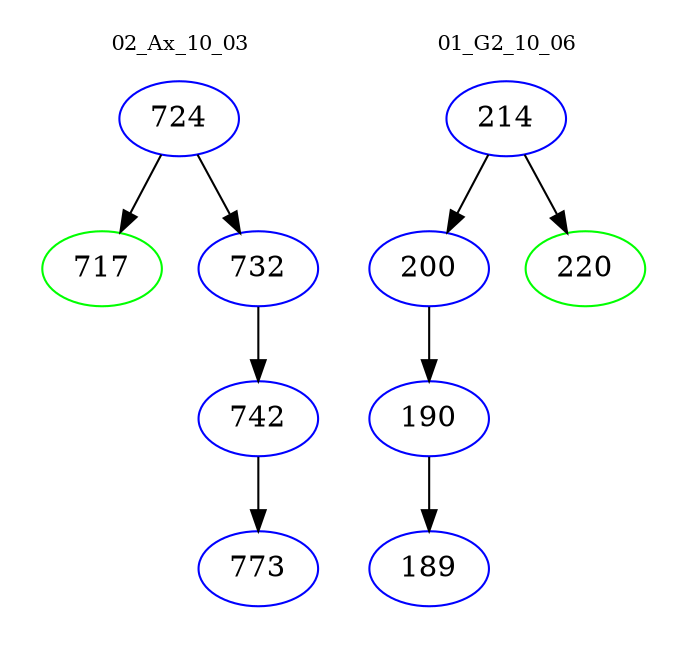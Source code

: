 digraph{
subgraph cluster_0 {
color = white
label = "02_Ax_10_03";
fontsize=10;
T0_724 [label="724", color="blue"]
T0_724 -> T0_717 [color="black"]
T0_717 [label="717", color="green"]
T0_724 -> T0_732 [color="black"]
T0_732 [label="732", color="blue"]
T0_732 -> T0_742 [color="black"]
T0_742 [label="742", color="blue"]
T0_742 -> T0_773 [color="black"]
T0_773 [label="773", color="blue"]
}
subgraph cluster_1 {
color = white
label = "01_G2_10_06";
fontsize=10;
T1_214 [label="214", color="blue"]
T1_214 -> T1_200 [color="black"]
T1_200 [label="200", color="blue"]
T1_200 -> T1_190 [color="black"]
T1_190 [label="190", color="blue"]
T1_190 -> T1_189 [color="black"]
T1_189 [label="189", color="blue"]
T1_214 -> T1_220 [color="black"]
T1_220 [label="220", color="green"]
}
}
